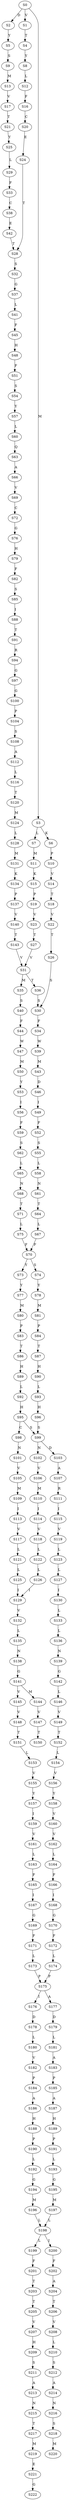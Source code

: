 strict digraph  {
	S0 -> S1 [ label = V ];
	S0 -> S2 [ label = D ];
	S0 -> S3 [ label = M ];
	S1 -> S4 [ label = T ];
	S2 -> S5 [ label = Y ];
	S3 -> S6 [ label = K ];
	S3 -> S7 [ label = L ];
	S4 -> S8 [ label = Y ];
	S5 -> S9 [ label = S ];
	S6 -> S10 [ label = P ];
	S7 -> S11 [ label = M ];
	S8 -> S12 [ label = L ];
	S9 -> S13 [ label = M ];
	S10 -> S14 [ label = V ];
	S11 -> S15 [ label = K ];
	S12 -> S16 [ label = F ];
	S13 -> S17 [ label = V ];
	S14 -> S18 [ label = T ];
	S15 -> S19 [ label = P ];
	S16 -> S20 [ label = C ];
	S17 -> S21 [ label = T ];
	S18 -> S22 [ label = V ];
	S19 -> S23 [ label = V ];
	S20 -> S24 [ label = E ];
	S21 -> S25 [ label = Y ];
	S22 -> S26 [ label = T ];
	S23 -> S27 [ label = T ];
	S24 -> S28 [ label = T ];
	S25 -> S29 [ label = L ];
	S26 -> S30 [ label = S ];
	S27 -> S31 [ label = V ];
	S28 -> S32 [ label = S ];
	S29 -> S33 [ label = F ];
	S30 -> S34 [ label = F ];
	S31 -> S35 [ label = M ];
	S31 -> S36 [ label = T ];
	S32 -> S37 [ label = G ];
	S33 -> S38 [ label = C ];
	S34 -> S39 [ label = W ];
	S35 -> S40 [ label = S ];
	S36 -> S30 [ label = S ];
	S37 -> S41 [ label = L ];
	S38 -> S42 [ label = E ];
	S39 -> S43 [ label = M ];
	S40 -> S44 [ label = F ];
	S41 -> S45 [ label = F ];
	S42 -> S28 [ label = T ];
	S43 -> S46 [ label = D ];
	S44 -> S47 [ label = W ];
	S45 -> S48 [ label = H ];
	S46 -> S49 [ label = I ];
	S47 -> S50 [ label = M ];
	S48 -> S51 [ label = F ];
	S49 -> S52 [ label = F ];
	S50 -> S53 [ label = Y ];
	S51 -> S54 [ label = S ];
	S52 -> S55 [ label = S ];
	S53 -> S56 [ label = I ];
	S54 -> S57 [ label = Y ];
	S55 -> S58 [ label = L ];
	S56 -> S59 [ label = F ];
	S57 -> S60 [ label = L ];
	S58 -> S61 [ label = N ];
	S59 -> S62 [ label = S ];
	S60 -> S63 [ label = Q ];
	S61 -> S64 [ label = T ];
	S62 -> S65 [ label = L ];
	S63 -> S66 [ label = A ];
	S64 -> S67 [ label = L ];
	S65 -> S68 [ label = N ];
	S66 -> S69 [ label = V ];
	S67 -> S70 [ label = F ];
	S68 -> S71 [ label = T ];
	S69 -> S72 [ label = C ];
	S70 -> S73 [ label = Y ];
	S70 -> S74 [ label = S ];
	S71 -> S75 [ label = L ];
	S72 -> S76 [ label = G ];
	S73 -> S77 [ label = Y ];
	S74 -> S78 [ label = Y ];
	S75 -> S70 [ label = F ];
	S76 -> S79 [ label = H ];
	S77 -> S80 [ label = M ];
	S78 -> S81 [ label = M ];
	S79 -> S82 [ label = F ];
	S80 -> S83 [ label = P ];
	S81 -> S84 [ label = P ];
	S82 -> S85 [ label = S ];
	S83 -> S86 [ label = T ];
	S84 -> S87 [ label = T ];
	S85 -> S88 [ label = I ];
	S86 -> S89 [ label = H ];
	S87 -> S90 [ label = H ];
	S88 -> S91 [ label = T ];
	S89 -> S92 [ label = L ];
	S90 -> S93 [ label = L ];
	S91 -> S94 [ label = R ];
	S92 -> S95 [ label = H ];
	S93 -> S96 [ label = H ];
	S94 -> S97 [ label = G ];
	S95 -> S98 [ label = C ];
	S95 -> S99 [ label = S ];
	S96 -> S99 [ label = S ];
	S97 -> S100 [ label = G ];
	S98 -> S101 [ label = N ];
	S99 -> S102 [ label = N ];
	S99 -> S103 [ label = D ];
	S100 -> S104 [ label = P ];
	S101 -> S105 [ label = V ];
	S102 -> S106 [ label = V ];
	S103 -> S107 [ label = A ];
	S104 -> S108 [ label = S ];
	S105 -> S109 [ label = M ];
	S106 -> S110 [ label = M ];
	S107 -> S111 [ label = R ];
	S108 -> S112 [ label = A ];
	S109 -> S113 [ label = I ];
	S110 -> S114 [ label = I ];
	S111 -> S115 [ label = I ];
	S112 -> S116 [ label = L ];
	S113 -> S117 [ label = V ];
	S114 -> S118 [ label = V ];
	S115 -> S119 [ label = V ];
	S116 -> S120 [ label = T ];
	S117 -> S121 [ label = L ];
	S118 -> S122 [ label = L ];
	S119 -> S123 [ label = L ];
	S120 -> S124 [ label = M ];
	S121 -> S125 [ label = L ];
	S122 -> S126 [ label = L ];
	S123 -> S127 [ label = L ];
	S124 -> S128 [ label = L ];
	S125 -> S129 [ label = I ];
	S126 -> S129 [ label = I ];
	S127 -> S130 [ label = I ];
	S128 -> S131 [ label = M ];
	S129 -> S132 [ label = V ];
	S130 -> S133 [ label = L ];
	S131 -> S134 [ label = K ];
	S132 -> S135 [ label = L ];
	S133 -> S136 [ label = L ];
	S134 -> S137 [ label = P ];
	S135 -> S138 [ label = N ];
	S136 -> S139 [ label = N ];
	S137 -> S140 [ label = V ];
	S138 -> S141 [ label = G ];
	S139 -> S142 [ label = G ];
	S140 -> S143 [ label = T ];
	S141 -> S144 [ label = M ];
	S141 -> S145 [ label = V ];
	S142 -> S146 [ label = L ];
	S143 -> S31 [ label = V ];
	S144 -> S147 [ label = V ];
	S145 -> S148 [ label = V ];
	S146 -> S149 [ label = V ];
	S147 -> S150 [ label = T ];
	S148 -> S151 [ label = T ];
	S149 -> S152 [ label = T ];
	S151 -> S153 [ label = L ];
	S152 -> S154 [ label = L ];
	S153 -> S155 [ label = V ];
	S154 -> S156 [ label = V ];
	S155 -> S157 [ label = Y ];
	S156 -> S158 [ label = Y ];
	S157 -> S159 [ label = I ];
	S158 -> S160 [ label = V ];
	S159 -> S161 [ label = V ];
	S160 -> S162 [ label = V ];
	S161 -> S163 [ label = L ];
	S162 -> S164 [ label = L ];
	S163 -> S165 [ label = F ];
	S164 -> S166 [ label = F ];
	S165 -> S167 [ label = I ];
	S166 -> S168 [ label = I ];
	S167 -> S169 [ label = G ];
	S168 -> S170 [ label = G ];
	S169 -> S171 [ label = F ];
	S170 -> S172 [ label = F ];
	S171 -> S173 [ label = L ];
	S172 -> S174 [ label = L ];
	S173 -> S175 [ label = P ];
	S174 -> S175 [ label = P ];
	S175 -> S176 [ label = I ];
	S175 -> S177 [ label = A ];
	S176 -> S178 [ label = D ];
	S177 -> S179 [ label = D ];
	S178 -> S180 [ label = L ];
	S179 -> S181 [ label = L ];
	S180 -> S182 [ label = V ];
	S181 -> S183 [ label = A ];
	S182 -> S184 [ label = P ];
	S183 -> S185 [ label = P ];
	S184 -> S186 [ label = A ];
	S185 -> S187 [ label = A ];
	S186 -> S188 [ label = H ];
	S187 -> S189 [ label = H ];
	S188 -> S190 [ label = P ];
	S189 -> S191 [ label = P ];
	S190 -> S192 [ label = L ];
	S191 -> S193 [ label = L ];
	S192 -> S194 [ label = G ];
	S193 -> S195 [ label = G ];
	S194 -> S196 [ label = M ];
	S195 -> S197 [ label = M ];
	S196 -> S198 [ label = L ];
	S197 -> S198 [ label = L ];
	S198 -> S199 [ label = L ];
	S198 -> S200 [ label = I ];
	S199 -> S201 [ label = F ];
	S200 -> S202 [ label = F ];
	S201 -> S203 [ label = T ];
	S202 -> S204 [ label = A ];
	S203 -> S205 [ label = T ];
	S204 -> S206 [ label = T ];
	S205 -> S207 [ label = V ];
	S206 -> S208 [ label = V ];
	S207 -> S209 [ label = H ];
	S208 -> S210 [ label = L ];
	S209 -> S211 [ label = S ];
	S210 -> S212 [ label = S ];
	S211 -> S213 [ label = A ];
	S212 -> S214 [ label = A ];
	S213 -> S215 [ label = N ];
	S214 -> S216 [ label = N ];
	S215 -> S217 [ label = T ];
	S216 -> S218 [ label = S ];
	S217 -> S219 [ label = M ];
	S218 -> S220 [ label = M ];
	S219 -> S221 [ label = E ];
	S221 -> S222 [ label = G ];
}
